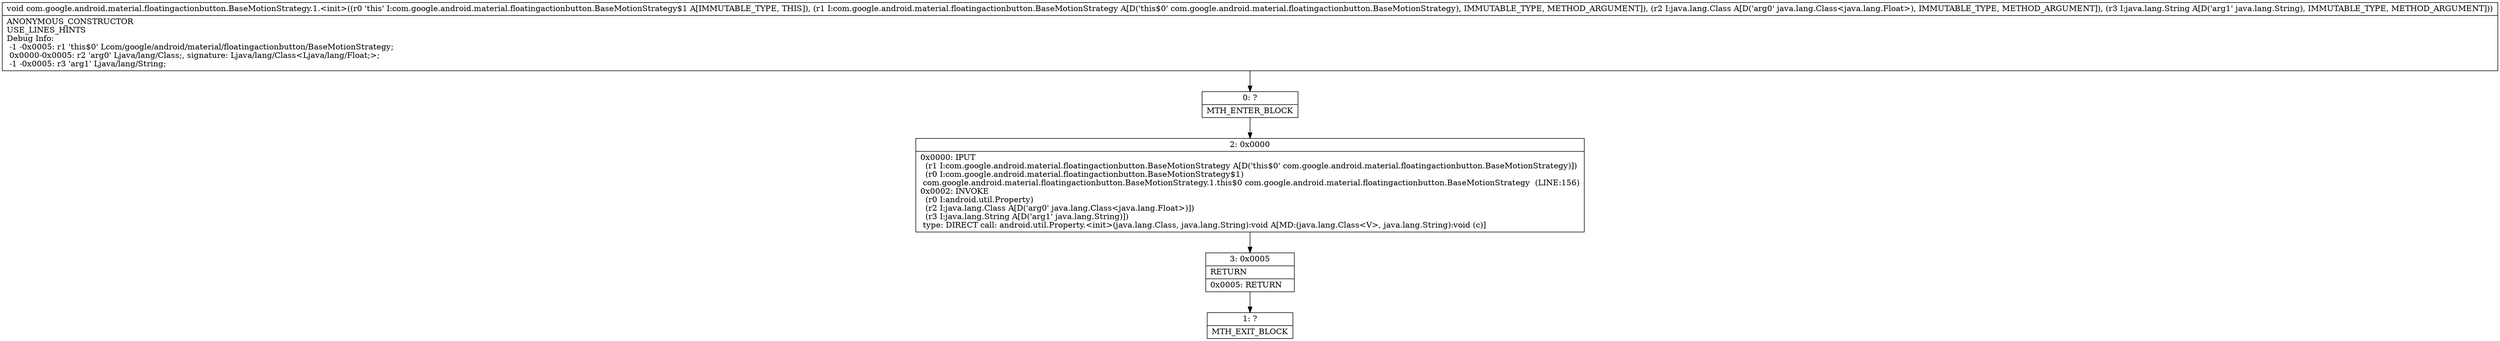 digraph "CFG forcom.google.android.material.floatingactionbutton.BaseMotionStrategy.1.\<init\>(Lcom\/google\/android\/material\/floatingactionbutton\/BaseMotionStrategy;Ljava\/lang\/Class;Ljava\/lang\/String;)V" {
Node_0 [shape=record,label="{0\:\ ?|MTH_ENTER_BLOCK\l}"];
Node_2 [shape=record,label="{2\:\ 0x0000|0x0000: IPUT  \l  (r1 I:com.google.android.material.floatingactionbutton.BaseMotionStrategy A[D('this$0' com.google.android.material.floatingactionbutton.BaseMotionStrategy)])\l  (r0 I:com.google.android.material.floatingactionbutton.BaseMotionStrategy$1)\l com.google.android.material.floatingactionbutton.BaseMotionStrategy.1.this$0 com.google.android.material.floatingactionbutton.BaseMotionStrategy  (LINE:156)\l0x0002: INVOKE  \l  (r0 I:android.util.Property)\l  (r2 I:java.lang.Class A[D('arg0' java.lang.Class\<java.lang.Float\>)])\l  (r3 I:java.lang.String A[D('arg1' java.lang.String)])\l type: DIRECT call: android.util.Property.\<init\>(java.lang.Class, java.lang.String):void A[MD:(java.lang.Class\<V\>, java.lang.String):void (c)]\l}"];
Node_3 [shape=record,label="{3\:\ 0x0005|RETURN\l|0x0005: RETURN   \l}"];
Node_1 [shape=record,label="{1\:\ ?|MTH_EXIT_BLOCK\l}"];
MethodNode[shape=record,label="{void com.google.android.material.floatingactionbutton.BaseMotionStrategy.1.\<init\>((r0 'this' I:com.google.android.material.floatingactionbutton.BaseMotionStrategy$1 A[IMMUTABLE_TYPE, THIS]), (r1 I:com.google.android.material.floatingactionbutton.BaseMotionStrategy A[D('this$0' com.google.android.material.floatingactionbutton.BaseMotionStrategy), IMMUTABLE_TYPE, METHOD_ARGUMENT]), (r2 I:java.lang.Class A[D('arg0' java.lang.Class\<java.lang.Float\>), IMMUTABLE_TYPE, METHOD_ARGUMENT]), (r3 I:java.lang.String A[D('arg1' java.lang.String), IMMUTABLE_TYPE, METHOD_ARGUMENT]))  | ANONYMOUS_CONSTRUCTOR\lUSE_LINES_HINTS\lDebug Info:\l  \-1 \-0x0005: r1 'this$0' Lcom\/google\/android\/material\/floatingactionbutton\/BaseMotionStrategy;\l  0x0000\-0x0005: r2 'arg0' Ljava\/lang\/Class;, signature: Ljava\/lang\/Class\<Ljava\/lang\/Float;\>;\l  \-1 \-0x0005: r3 'arg1' Ljava\/lang\/String;\l}"];
MethodNode -> Node_0;Node_0 -> Node_2;
Node_2 -> Node_3;
Node_3 -> Node_1;
}

